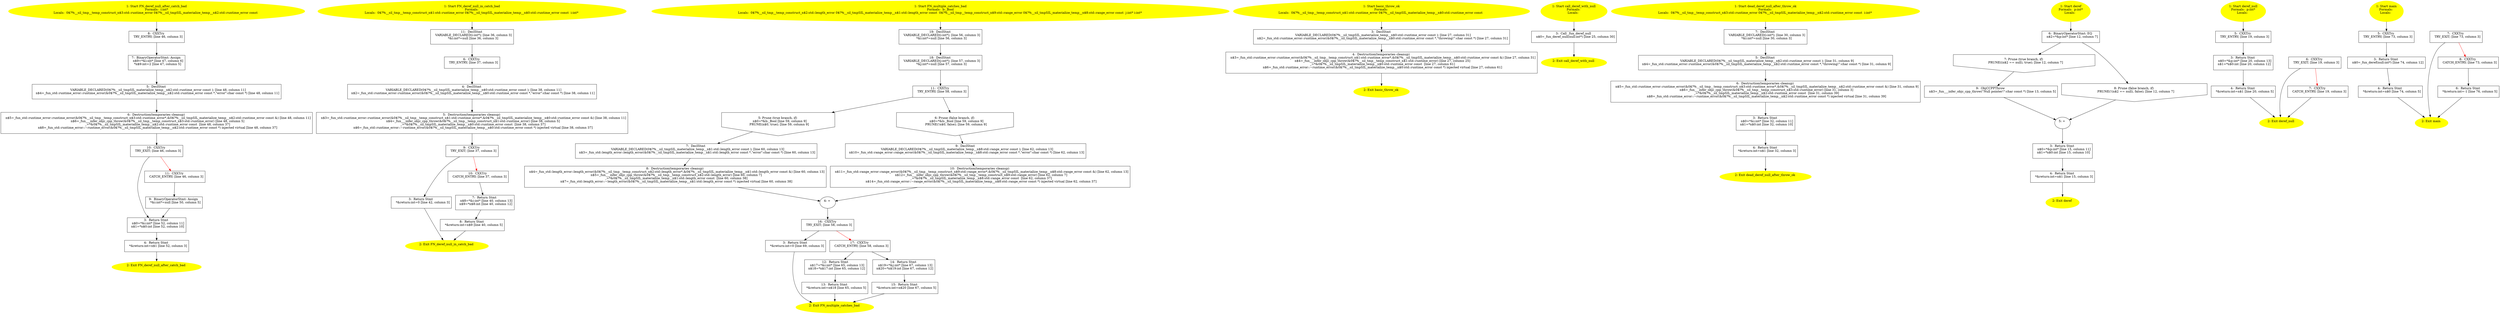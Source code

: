 /* @generated */
digraph cfg {
"FN_deref_null_after_catch_bad#4627123003703707696.43441e3badf1bb571cbe770f9d51a51c_1" [label="1: Start FN_deref_null_after_catch_bad\nFormals:  i:int*\nLocals:  0$?%__sil_tmp__temp_construct_n$3:std::runtime_error 0$?%__sil_tmpSIL_materialize_temp__n$2:std::runtime_error const  \n  " color=yellow style=filled]
	

	 "FN_deref_null_after_catch_bad#4627123003703707696.43441e3badf1bb571cbe770f9d51a51c_1" -> "FN_deref_null_after_catch_bad#4627123003703707696.43441e3badf1bb571cbe770f9d51a51c_8" ;
"FN_deref_null_after_catch_bad#4627123003703707696.43441e3badf1bb571cbe770f9d51a51c_2" [label="2: Exit FN_deref_null_after_catch_bad \n  " color=yellow style=filled]
	

"FN_deref_null_after_catch_bad#4627123003703707696.43441e3badf1bb571cbe770f9d51a51c_3" [label="3:  Return Stmt \n   n$0=*&i:int* [line 52, column 11]\n  n$1=*n$0:int [line 52, column 10]\n " shape="box"]
	

	 "FN_deref_null_after_catch_bad#4627123003703707696.43441e3badf1bb571cbe770f9d51a51c_3" -> "FN_deref_null_after_catch_bad#4627123003703707696.43441e3badf1bb571cbe770f9d51a51c_4" ;
"FN_deref_null_after_catch_bad#4627123003703707696.43441e3badf1bb571cbe770f9d51a51c_4" [label="4:  Return Stmt \n   *&return:int=n$1 [line 52, column 3]\n " shape="box"]
	

	 "FN_deref_null_after_catch_bad#4627123003703707696.43441e3badf1bb571cbe770f9d51a51c_4" -> "FN_deref_null_after_catch_bad#4627123003703707696.43441e3badf1bb571cbe770f9d51a51c_2" ;
"FN_deref_null_after_catch_bad#4627123003703707696.43441e3badf1bb571cbe770f9d51a51c_5" [label="5:  DeclStmt \n   VARIABLE_DECLARED(0$?%__sil_tmpSIL_materialize_temp__n$2:std::runtime_error const ); [line 48, column 11]\n  n$4=_fun_std::runtime_error::runtime_error(&0$?%__sil_tmpSIL_materialize_temp__n$2:std::runtime_error const *,\"error\":char const *) [line 48, column 11]\n " shape="box"]
	

	 "FN_deref_null_after_catch_bad#4627123003703707696.43441e3badf1bb571cbe770f9d51a51c_5" -> "FN_deref_null_after_catch_bad#4627123003703707696.43441e3badf1bb571cbe770f9d51a51c_6" ;
"FN_deref_null_after_catch_bad#4627123003703707696.43441e3badf1bb571cbe770f9d51a51c_6" [label="6:  Destruction(temporaries cleanup) \n   n$5=_fun_std::runtime_error::runtime_error(&0$?%__sil_tmp__temp_construct_n$3:std::runtime_error*,&0$?%__sil_tmpSIL_materialize_temp__n$2:std::runtime_error const &) [line 48, column 11]\n  n$6=_fun___infer_objc_cpp_throw(&0$?%__sil_tmp__temp_construct_n$3:std::runtime_error) [line 48, column 5]\n  _=*&0$?%__sil_tmpSIL_materialize_temp__n$2:std::runtime_error const  [line 48, column 37]\n  n$8=_fun_std::runtime_error::~runtime_error(&0$?%__sil_tmpSIL_materialize_temp__n$2:std::runtime_error const *) injected virtual [line 48, column 37]\n " shape="box"]
	

	 "FN_deref_null_after_catch_bad#4627123003703707696.43441e3badf1bb571cbe770f9d51a51c_6" -> "FN_deref_null_after_catch_bad#4627123003703707696.43441e3badf1bb571cbe770f9d51a51c_10" ;
"FN_deref_null_after_catch_bad#4627123003703707696.43441e3badf1bb571cbe770f9d51a51c_7" [label="7:  BinaryOperatorStmt: Assign \n   n$9=*&i:int* [line 47, column 6]\n  *n$9:int=2 [line 47, column 5]\n " shape="box"]
	

	 "FN_deref_null_after_catch_bad#4627123003703707696.43441e3badf1bb571cbe770f9d51a51c_7" -> "FN_deref_null_after_catch_bad#4627123003703707696.43441e3badf1bb571cbe770f9d51a51c_5" ;
"FN_deref_null_after_catch_bad#4627123003703707696.43441e3badf1bb571cbe770f9d51a51c_8" [label="8:  CXXTry \n   TRY_ENTRY; [line 46, column 3]\n " shape="box"]
	

	 "FN_deref_null_after_catch_bad#4627123003703707696.43441e3badf1bb571cbe770f9d51a51c_8" -> "FN_deref_null_after_catch_bad#4627123003703707696.43441e3badf1bb571cbe770f9d51a51c_7" ;
"FN_deref_null_after_catch_bad#4627123003703707696.43441e3badf1bb571cbe770f9d51a51c_9" [label="9:  BinaryOperatorStmt: Assign \n   *&i:int*=null [line 50, column 5]\n " shape="box"]
	

	 "FN_deref_null_after_catch_bad#4627123003703707696.43441e3badf1bb571cbe770f9d51a51c_9" -> "FN_deref_null_after_catch_bad#4627123003703707696.43441e3badf1bb571cbe770f9d51a51c_3" ;
"FN_deref_null_after_catch_bad#4627123003703707696.43441e3badf1bb571cbe770f9d51a51c_10" [label="10:  CXXTry \n   TRY_EXIT; [line 46, column 3]\n " shape="box"]
	

	 "FN_deref_null_after_catch_bad#4627123003703707696.43441e3badf1bb571cbe770f9d51a51c_10" -> "FN_deref_null_after_catch_bad#4627123003703707696.43441e3badf1bb571cbe770f9d51a51c_3" ;
	 "FN_deref_null_after_catch_bad#4627123003703707696.43441e3badf1bb571cbe770f9d51a51c_10" -> "FN_deref_null_after_catch_bad#4627123003703707696.43441e3badf1bb571cbe770f9d51a51c_11" [color="red" ];
"FN_deref_null_after_catch_bad#4627123003703707696.43441e3badf1bb571cbe770f9d51a51c_11" [label="11:  CXXTry \n   CATCH_ENTRY; [line 46, column 3]\n " shape="box"]
	

	 "FN_deref_null_after_catch_bad#4627123003703707696.43441e3badf1bb571cbe770f9d51a51c_11" -> "FN_deref_null_after_catch_bad#4627123003703707696.43441e3badf1bb571cbe770f9d51a51c_9" ;
"FN_deref_null_in_catch_bad#9297890526029657977.c83eec7c9ab8ce2e38ddbc08f8c3dfeb_1" [label="1: Start FN_deref_null_in_catch_bad\nFormals: \nLocals:  0$?%__sil_tmp__temp_construct_n$1:std::runtime_error 0$?%__sil_tmpSIL_materialize_temp__n$0:std::runtime_error const  i:int* \n  " color=yellow style=filled]
	

	 "FN_deref_null_in_catch_bad#9297890526029657977.c83eec7c9ab8ce2e38ddbc08f8c3dfeb_1" -> "FN_deref_null_in_catch_bad#9297890526029657977.c83eec7c9ab8ce2e38ddbc08f8c3dfeb_11" ;
"FN_deref_null_in_catch_bad#9297890526029657977.c83eec7c9ab8ce2e38ddbc08f8c3dfeb_2" [label="2: Exit FN_deref_null_in_catch_bad \n  " color=yellow style=filled]
	

"FN_deref_null_in_catch_bad#9297890526029657977.c83eec7c9ab8ce2e38ddbc08f8c3dfeb_3" [label="3:  Return Stmt \n   *&return:int=0 [line 42, column 3]\n " shape="box"]
	

	 "FN_deref_null_in_catch_bad#9297890526029657977.c83eec7c9ab8ce2e38ddbc08f8c3dfeb_3" -> "FN_deref_null_in_catch_bad#9297890526029657977.c83eec7c9ab8ce2e38ddbc08f8c3dfeb_2" ;
"FN_deref_null_in_catch_bad#9297890526029657977.c83eec7c9ab8ce2e38ddbc08f8c3dfeb_4" [label="4:  DeclStmt \n   VARIABLE_DECLARED(0$?%__sil_tmpSIL_materialize_temp__n$0:std::runtime_error const ); [line 38, column 11]\n  n$2=_fun_std::runtime_error::runtime_error(&0$?%__sil_tmpSIL_materialize_temp__n$0:std::runtime_error const *,\"error\":char const *) [line 38, column 11]\n " shape="box"]
	

	 "FN_deref_null_in_catch_bad#9297890526029657977.c83eec7c9ab8ce2e38ddbc08f8c3dfeb_4" -> "FN_deref_null_in_catch_bad#9297890526029657977.c83eec7c9ab8ce2e38ddbc08f8c3dfeb_5" ;
"FN_deref_null_in_catch_bad#9297890526029657977.c83eec7c9ab8ce2e38ddbc08f8c3dfeb_5" [label="5:  Destruction(temporaries cleanup) \n   n$3=_fun_std::runtime_error::runtime_error(&0$?%__sil_tmp__temp_construct_n$1:std::runtime_error*,&0$?%__sil_tmpSIL_materialize_temp__n$0:std::runtime_error const &) [line 38, column 11]\n  n$4=_fun___infer_objc_cpp_throw(&0$?%__sil_tmp__temp_construct_n$1:std::runtime_error) [line 38, column 5]\n  _=*&0$?%__sil_tmpSIL_materialize_temp__n$0:std::runtime_error const  [line 38, column 37]\n  n$6=_fun_std::runtime_error::~runtime_error(&0$?%__sil_tmpSIL_materialize_temp__n$0:std::runtime_error const *) injected virtual [line 38, column 37]\n " shape="box"]
	

	 "FN_deref_null_in_catch_bad#9297890526029657977.c83eec7c9ab8ce2e38ddbc08f8c3dfeb_5" -> "FN_deref_null_in_catch_bad#9297890526029657977.c83eec7c9ab8ce2e38ddbc08f8c3dfeb_9" ;
"FN_deref_null_in_catch_bad#9297890526029657977.c83eec7c9ab8ce2e38ddbc08f8c3dfeb_6" [label="6:  CXXTry \n   TRY_ENTRY; [line 37, column 3]\n " shape="box"]
	

	 "FN_deref_null_in_catch_bad#9297890526029657977.c83eec7c9ab8ce2e38ddbc08f8c3dfeb_6" -> "FN_deref_null_in_catch_bad#9297890526029657977.c83eec7c9ab8ce2e38ddbc08f8c3dfeb_4" ;
"FN_deref_null_in_catch_bad#9297890526029657977.c83eec7c9ab8ce2e38ddbc08f8c3dfeb_7" [label="7:  Return Stmt \n   n$8=*&i:int* [line 40, column 13]\n  n$9=*n$8:int [line 40, column 12]\n " shape="box"]
	

	 "FN_deref_null_in_catch_bad#9297890526029657977.c83eec7c9ab8ce2e38ddbc08f8c3dfeb_7" -> "FN_deref_null_in_catch_bad#9297890526029657977.c83eec7c9ab8ce2e38ddbc08f8c3dfeb_8" ;
"FN_deref_null_in_catch_bad#9297890526029657977.c83eec7c9ab8ce2e38ddbc08f8c3dfeb_8" [label="8:  Return Stmt \n   *&return:int=n$9 [line 40, column 5]\n " shape="box"]
	

	 "FN_deref_null_in_catch_bad#9297890526029657977.c83eec7c9ab8ce2e38ddbc08f8c3dfeb_8" -> "FN_deref_null_in_catch_bad#9297890526029657977.c83eec7c9ab8ce2e38ddbc08f8c3dfeb_2" ;
"FN_deref_null_in_catch_bad#9297890526029657977.c83eec7c9ab8ce2e38ddbc08f8c3dfeb_9" [label="9:  CXXTry \n   TRY_EXIT; [line 37, column 3]\n " shape="box"]
	

	 "FN_deref_null_in_catch_bad#9297890526029657977.c83eec7c9ab8ce2e38ddbc08f8c3dfeb_9" -> "FN_deref_null_in_catch_bad#9297890526029657977.c83eec7c9ab8ce2e38ddbc08f8c3dfeb_3" ;
	 "FN_deref_null_in_catch_bad#9297890526029657977.c83eec7c9ab8ce2e38ddbc08f8c3dfeb_9" -> "FN_deref_null_in_catch_bad#9297890526029657977.c83eec7c9ab8ce2e38ddbc08f8c3dfeb_10" [color="red" ];
"FN_deref_null_in_catch_bad#9297890526029657977.c83eec7c9ab8ce2e38ddbc08f8c3dfeb_10" [label="10:  CXXTry \n   CATCH_ENTRY; [line 37, column 3]\n " shape="box"]
	

	 "FN_deref_null_in_catch_bad#9297890526029657977.c83eec7c9ab8ce2e38ddbc08f8c3dfeb_10" -> "FN_deref_null_in_catch_bad#9297890526029657977.c83eec7c9ab8ce2e38ddbc08f8c3dfeb_7" ;
"FN_deref_null_in_catch_bad#9297890526029657977.c83eec7c9ab8ce2e38ddbc08f8c3dfeb_11" [label="11:  DeclStmt \n   VARIABLE_DECLARED(i:int*); [line 36, column 3]\n  *&i:int*=null [line 36, column 3]\n " shape="box"]
	

	 "FN_deref_null_in_catch_bad#9297890526029657977.c83eec7c9ab8ce2e38ddbc08f8c3dfeb_11" -> "FN_deref_null_in_catch_bad#9297890526029657977.c83eec7c9ab8ce2e38ddbc08f8c3dfeb_6" ;
"FN_multiple_catches_bad#4595182522053295670.680a793e449c2d7439ff6441ca69fa98_1" [label="1: Start FN_multiple_catches_bad\nFormals:  b:_Bool\nLocals:  0$?%__sil_tmp__temp_construct_n$2:std::length_error 0$?%__sil_tmpSIL_materialize_temp__n$1:std::length_error const  0$?%__sil_tmp__temp_construct_n$9:std::range_error 0$?%__sil_tmpSIL_materialize_temp__n$8:std::range_error const  j:int* i:int* \n  " color=yellow style=filled]
	

	 "FN_multiple_catches_bad#4595182522053295670.680a793e449c2d7439ff6441ca69fa98_1" -> "FN_multiple_catches_bad#4595182522053295670.680a793e449c2d7439ff6441ca69fa98_19" ;
"FN_multiple_catches_bad#4595182522053295670.680a793e449c2d7439ff6441ca69fa98_2" [label="2: Exit FN_multiple_catches_bad \n  " color=yellow style=filled]
	

"FN_multiple_catches_bad#4595182522053295670.680a793e449c2d7439ff6441ca69fa98_3" [label="3:  Return Stmt \n   *&return:int=0 [line 69, column 3]\n " shape="box"]
	

	 "FN_multiple_catches_bad#4595182522053295670.680a793e449c2d7439ff6441ca69fa98_3" -> "FN_multiple_catches_bad#4595182522053295670.680a793e449c2d7439ff6441ca69fa98_2" ;
"FN_multiple_catches_bad#4595182522053295670.680a793e449c2d7439ff6441ca69fa98_4" [label="4: + \n  " ]
	

	 "FN_multiple_catches_bad#4595182522053295670.680a793e449c2d7439ff6441ca69fa98_4" -> "FN_multiple_catches_bad#4595182522053295670.680a793e449c2d7439ff6441ca69fa98_16" ;
"FN_multiple_catches_bad#4595182522053295670.680a793e449c2d7439ff6441ca69fa98_5" [label="5: Prune (true branch, if) \n   n$0=*&b:_Bool [line 59, column 9]\n  PRUNE(n$0, true); [line 59, column 9]\n " shape="invhouse"]
	

	 "FN_multiple_catches_bad#4595182522053295670.680a793e449c2d7439ff6441ca69fa98_5" -> "FN_multiple_catches_bad#4595182522053295670.680a793e449c2d7439ff6441ca69fa98_7" ;
"FN_multiple_catches_bad#4595182522053295670.680a793e449c2d7439ff6441ca69fa98_6" [label="6: Prune (false branch, if) \n   n$0=*&b:_Bool [line 59, column 9]\n  PRUNE(!n$0, false); [line 59, column 9]\n " shape="invhouse"]
	

	 "FN_multiple_catches_bad#4595182522053295670.680a793e449c2d7439ff6441ca69fa98_6" -> "FN_multiple_catches_bad#4595182522053295670.680a793e449c2d7439ff6441ca69fa98_9" ;
"FN_multiple_catches_bad#4595182522053295670.680a793e449c2d7439ff6441ca69fa98_7" [label="7:  DeclStmt \n   VARIABLE_DECLARED(0$?%__sil_tmpSIL_materialize_temp__n$1:std::length_error const ); [line 60, column 13]\n  n$3=_fun_std::length_error::length_error(&0$?%__sil_tmpSIL_materialize_temp__n$1:std::length_error const *,\"error\":char const *) [line 60, column 13]\n " shape="box"]
	

	 "FN_multiple_catches_bad#4595182522053295670.680a793e449c2d7439ff6441ca69fa98_7" -> "FN_multiple_catches_bad#4595182522053295670.680a793e449c2d7439ff6441ca69fa98_8" ;
"FN_multiple_catches_bad#4595182522053295670.680a793e449c2d7439ff6441ca69fa98_8" [label="8:  Destruction(temporaries cleanup) \n   n$4=_fun_std::length_error::length_error(&0$?%__sil_tmp__temp_construct_n$2:std::length_error*,&0$?%__sil_tmpSIL_materialize_temp__n$1:std::length_error const &) [line 60, column 13]\n  n$5=_fun___infer_objc_cpp_throw(&0$?%__sil_tmp__temp_construct_n$2:std::length_error) [line 60, column 7]\n  _=*&0$?%__sil_tmpSIL_materialize_temp__n$1:std::length_error const  [line 60, column 38]\n  n$7=_fun_std::length_error::~length_error(&0$?%__sil_tmpSIL_materialize_temp__n$1:std::length_error const *) injected virtual [line 60, column 38]\n " shape="box"]
	

	 "FN_multiple_catches_bad#4595182522053295670.680a793e449c2d7439ff6441ca69fa98_8" -> "FN_multiple_catches_bad#4595182522053295670.680a793e449c2d7439ff6441ca69fa98_4" ;
"FN_multiple_catches_bad#4595182522053295670.680a793e449c2d7439ff6441ca69fa98_9" [label="9:  DeclStmt \n   VARIABLE_DECLARED(0$?%__sil_tmpSIL_materialize_temp__n$8:std::range_error const ); [line 62, column 13]\n  n$10=_fun_std::range_error::range_error(&0$?%__sil_tmpSIL_materialize_temp__n$8:std::range_error const *,\"error\":char const *) [line 62, column 13]\n " shape="box"]
	

	 "FN_multiple_catches_bad#4595182522053295670.680a793e449c2d7439ff6441ca69fa98_9" -> "FN_multiple_catches_bad#4595182522053295670.680a793e449c2d7439ff6441ca69fa98_10" ;
"FN_multiple_catches_bad#4595182522053295670.680a793e449c2d7439ff6441ca69fa98_10" [label="10:  Destruction(temporaries cleanup) \n   n$11=_fun_std::range_error::range_error(&0$?%__sil_tmp__temp_construct_n$9:std::range_error*,&0$?%__sil_tmpSIL_materialize_temp__n$8:std::range_error const &) [line 62, column 13]\n  n$12=_fun___infer_objc_cpp_throw(&0$?%__sil_tmp__temp_construct_n$9:std::range_error) [line 62, column 7]\n  _=*&0$?%__sil_tmpSIL_materialize_temp__n$8:std::range_error const  [line 62, column 37]\n  n$14=_fun_std::range_error::~range_error(&0$?%__sil_tmpSIL_materialize_temp__n$8:std::range_error const *) injected virtual [line 62, column 37]\n " shape="box"]
	

	 "FN_multiple_catches_bad#4595182522053295670.680a793e449c2d7439ff6441ca69fa98_10" -> "FN_multiple_catches_bad#4595182522053295670.680a793e449c2d7439ff6441ca69fa98_4" ;
"FN_multiple_catches_bad#4595182522053295670.680a793e449c2d7439ff6441ca69fa98_11" [label="11:  CXXTry \n   TRY_ENTRY; [line 58, column 3]\n " shape="box"]
	

	 "FN_multiple_catches_bad#4595182522053295670.680a793e449c2d7439ff6441ca69fa98_11" -> "FN_multiple_catches_bad#4595182522053295670.680a793e449c2d7439ff6441ca69fa98_5" ;
	 "FN_multiple_catches_bad#4595182522053295670.680a793e449c2d7439ff6441ca69fa98_11" -> "FN_multiple_catches_bad#4595182522053295670.680a793e449c2d7439ff6441ca69fa98_6" ;
"FN_multiple_catches_bad#4595182522053295670.680a793e449c2d7439ff6441ca69fa98_12" [label="12:  Return Stmt \n   n$17=*&i:int* [line 65, column 13]\n  n$18=*n$17:int [line 65, column 12]\n " shape="box"]
	

	 "FN_multiple_catches_bad#4595182522053295670.680a793e449c2d7439ff6441ca69fa98_12" -> "FN_multiple_catches_bad#4595182522053295670.680a793e449c2d7439ff6441ca69fa98_13" ;
"FN_multiple_catches_bad#4595182522053295670.680a793e449c2d7439ff6441ca69fa98_13" [label="13:  Return Stmt \n   *&return:int=n$18 [line 65, column 5]\n " shape="box"]
	

	 "FN_multiple_catches_bad#4595182522053295670.680a793e449c2d7439ff6441ca69fa98_13" -> "FN_multiple_catches_bad#4595182522053295670.680a793e449c2d7439ff6441ca69fa98_2" ;
"FN_multiple_catches_bad#4595182522053295670.680a793e449c2d7439ff6441ca69fa98_14" [label="14:  Return Stmt \n   n$19=*&j:int* [line 67, column 13]\n  n$20=*n$19:int [line 67, column 12]\n " shape="box"]
	

	 "FN_multiple_catches_bad#4595182522053295670.680a793e449c2d7439ff6441ca69fa98_14" -> "FN_multiple_catches_bad#4595182522053295670.680a793e449c2d7439ff6441ca69fa98_15" ;
"FN_multiple_catches_bad#4595182522053295670.680a793e449c2d7439ff6441ca69fa98_15" [label="15:  Return Stmt \n   *&return:int=n$20 [line 67, column 5]\n " shape="box"]
	

	 "FN_multiple_catches_bad#4595182522053295670.680a793e449c2d7439ff6441ca69fa98_15" -> "FN_multiple_catches_bad#4595182522053295670.680a793e449c2d7439ff6441ca69fa98_2" ;
"FN_multiple_catches_bad#4595182522053295670.680a793e449c2d7439ff6441ca69fa98_16" [label="16:  CXXTry \n   TRY_EXIT; [line 58, column 3]\n " shape="box"]
	

	 "FN_multiple_catches_bad#4595182522053295670.680a793e449c2d7439ff6441ca69fa98_16" -> "FN_multiple_catches_bad#4595182522053295670.680a793e449c2d7439ff6441ca69fa98_3" ;
	 "FN_multiple_catches_bad#4595182522053295670.680a793e449c2d7439ff6441ca69fa98_16" -> "FN_multiple_catches_bad#4595182522053295670.680a793e449c2d7439ff6441ca69fa98_17" [color="red" ];
"FN_multiple_catches_bad#4595182522053295670.680a793e449c2d7439ff6441ca69fa98_17" [label="17:  CXXTry \n   CATCH_ENTRY; [line 58, column 3]\n " shape="box"]
	

	 "FN_multiple_catches_bad#4595182522053295670.680a793e449c2d7439ff6441ca69fa98_17" -> "FN_multiple_catches_bad#4595182522053295670.680a793e449c2d7439ff6441ca69fa98_14" ;
	 "FN_multiple_catches_bad#4595182522053295670.680a793e449c2d7439ff6441ca69fa98_17" -> "FN_multiple_catches_bad#4595182522053295670.680a793e449c2d7439ff6441ca69fa98_12" ;
"FN_multiple_catches_bad#4595182522053295670.680a793e449c2d7439ff6441ca69fa98_18" [label="18:  DeclStmt \n   VARIABLE_DECLARED(j:int*); [line 57, column 3]\n  *&j:int*=null [line 57, column 3]\n " shape="box"]
	

	 "FN_multiple_catches_bad#4595182522053295670.680a793e449c2d7439ff6441ca69fa98_18" -> "FN_multiple_catches_bad#4595182522053295670.680a793e449c2d7439ff6441ca69fa98_11" ;
"FN_multiple_catches_bad#4595182522053295670.680a793e449c2d7439ff6441ca69fa98_19" [label="19:  DeclStmt \n   VARIABLE_DECLARED(i:int*); [line 56, column 3]\n  *&i:int*=null [line 56, column 3]\n " shape="box"]
	

	 "FN_multiple_catches_bad#4595182522053295670.680a793e449c2d7439ff6441ca69fa98_19" -> "FN_multiple_catches_bad#4595182522053295670.680a793e449c2d7439ff6441ca69fa98_18" ;
"basic_throw_ok#10529188890980782893.c9e1b8dd080b2621cfca65612331859d_1" [label="1: Start basic_throw_ok\nFormals: \nLocals:  0$?%__sil_tmp__temp_construct_n$1:std::runtime_error 0$?%__sil_tmpSIL_materialize_temp__n$0:std::runtime_error const  \n  " color=yellow style=filled]
	

	 "basic_throw_ok#10529188890980782893.c9e1b8dd080b2621cfca65612331859d_1" -> "basic_throw_ok#10529188890980782893.c9e1b8dd080b2621cfca65612331859d_3" ;
"basic_throw_ok#10529188890980782893.c9e1b8dd080b2621cfca65612331859d_2" [label="2: Exit basic_throw_ok \n  " color=yellow style=filled]
	

"basic_throw_ok#10529188890980782893.c9e1b8dd080b2621cfca65612331859d_3" [label="3:  DeclStmt \n   VARIABLE_DECLARED(0$?%__sil_tmpSIL_materialize_temp__n$0:std::runtime_error const ); [line 27, column 31]\n  n$2=_fun_std::runtime_error::runtime_error(&0$?%__sil_tmpSIL_materialize_temp__n$0:std::runtime_error const *,\"throwing!\":char const *) [line 27, column 31]\n " shape="box"]
	

	 "basic_throw_ok#10529188890980782893.c9e1b8dd080b2621cfca65612331859d_3" -> "basic_throw_ok#10529188890980782893.c9e1b8dd080b2621cfca65612331859d_4" ;
"basic_throw_ok#10529188890980782893.c9e1b8dd080b2621cfca65612331859d_4" [label="4:  Destruction(temporaries cleanup) \n   n$3=_fun_std::runtime_error::runtime_error(&0$?%__sil_tmp__temp_construct_n$1:std::runtime_error*,&0$?%__sil_tmpSIL_materialize_temp__n$0:std::runtime_error const &) [line 27, column 31]\n  n$4=_fun___infer_objc_cpp_throw(&0$?%__sil_tmp__temp_construct_n$1:std::runtime_error) [line 27, column 25]\n  _=*&0$?%__sil_tmpSIL_materialize_temp__n$0:std::runtime_error const  [line 27, column 61]\n  n$6=_fun_std::runtime_error::~runtime_error(&0$?%__sil_tmpSIL_materialize_temp__n$0:std::runtime_error const *) injected virtual [line 27, column 61]\n " shape="box"]
	

	 "basic_throw_ok#10529188890980782893.c9e1b8dd080b2621cfca65612331859d_4" -> "basic_throw_ok#10529188890980782893.c9e1b8dd080b2621cfca65612331859d_2" ;
"call_deref_with_null#4611966425999531792.6346543307e9a799421a89e451b917c2_1" [label="1: Start call_deref_with_null\nFormals: \nLocals:  \n  " color=yellow style=filled]
	

	 "call_deref_with_null#4611966425999531792.6346543307e9a799421a89e451b917c2_1" -> "call_deref_with_null#4611966425999531792.6346543307e9a799421a89e451b917c2_3" ;
"call_deref_with_null#4611966425999531792.6346543307e9a799421a89e451b917c2_2" [label="2: Exit call_deref_with_null \n  " color=yellow style=filled]
	

"call_deref_with_null#4611966425999531792.6346543307e9a799421a89e451b917c2_3" [label="3:  Call _fun_deref_null \n   n$0=_fun_deref_null(null:int*) [line 25, column 30]\n " shape="box"]
	

	 "call_deref_with_null#4611966425999531792.6346543307e9a799421a89e451b917c2_3" -> "call_deref_with_null#4611966425999531792.6346543307e9a799421a89e451b917c2_2" ;
"dead_deref_null_after_throw_ok#12025371096822526715.42d41c040f3a321bb94f60bf7b55d001_1" [label="1: Start dead_deref_null_after_throw_ok\nFormals: \nLocals:  0$?%__sil_tmp__temp_construct_n$3:std::runtime_error 0$?%__sil_tmpSIL_materialize_temp__n$2:std::runtime_error const  i:int* \n  " color=yellow style=filled]
	

	 "dead_deref_null_after_throw_ok#12025371096822526715.42d41c040f3a321bb94f60bf7b55d001_1" -> "dead_deref_null_after_throw_ok#12025371096822526715.42d41c040f3a321bb94f60bf7b55d001_7" ;
"dead_deref_null_after_throw_ok#12025371096822526715.42d41c040f3a321bb94f60bf7b55d001_2" [label="2: Exit dead_deref_null_after_throw_ok \n  " color=yellow style=filled]
	

"dead_deref_null_after_throw_ok#12025371096822526715.42d41c040f3a321bb94f60bf7b55d001_3" [label="3:  Return Stmt \n   n$0=*&i:int* [line 32, column 11]\n  n$1=*n$0:int [line 32, column 10]\n " shape="box"]
	

	 "dead_deref_null_after_throw_ok#12025371096822526715.42d41c040f3a321bb94f60bf7b55d001_3" -> "dead_deref_null_after_throw_ok#12025371096822526715.42d41c040f3a321bb94f60bf7b55d001_4" ;
"dead_deref_null_after_throw_ok#12025371096822526715.42d41c040f3a321bb94f60bf7b55d001_4" [label="4:  Return Stmt \n   *&return:int=n$1 [line 32, column 3]\n " shape="box"]
	

	 "dead_deref_null_after_throw_ok#12025371096822526715.42d41c040f3a321bb94f60bf7b55d001_4" -> "dead_deref_null_after_throw_ok#12025371096822526715.42d41c040f3a321bb94f60bf7b55d001_2" ;
"dead_deref_null_after_throw_ok#12025371096822526715.42d41c040f3a321bb94f60bf7b55d001_5" [label="5:  DeclStmt \n   VARIABLE_DECLARED(0$?%__sil_tmpSIL_materialize_temp__n$2:std::runtime_error const ); [line 31, column 9]\n  n$4=_fun_std::runtime_error::runtime_error(&0$?%__sil_tmpSIL_materialize_temp__n$2:std::runtime_error const *,\"throwing!\":char const *) [line 31, column 9]\n " shape="box"]
	

	 "dead_deref_null_after_throw_ok#12025371096822526715.42d41c040f3a321bb94f60bf7b55d001_5" -> "dead_deref_null_after_throw_ok#12025371096822526715.42d41c040f3a321bb94f60bf7b55d001_6" ;
"dead_deref_null_after_throw_ok#12025371096822526715.42d41c040f3a321bb94f60bf7b55d001_6" [label="6:  Destruction(temporaries cleanup) \n   n$5=_fun_std::runtime_error::runtime_error(&0$?%__sil_tmp__temp_construct_n$3:std::runtime_error*,&0$?%__sil_tmpSIL_materialize_temp__n$2:std::runtime_error const &) [line 31, column 9]\n  n$6=_fun___infer_objc_cpp_throw(&0$?%__sil_tmp__temp_construct_n$3:std::runtime_error) [line 31, column 3]\n  _=*&0$?%__sil_tmpSIL_materialize_temp__n$2:std::runtime_error const  [line 31, column 39]\n  n$8=_fun_std::runtime_error::~runtime_error(&0$?%__sil_tmpSIL_materialize_temp__n$2:std::runtime_error const *) injected virtual [line 31, column 39]\n " shape="box"]
	

	 "dead_deref_null_after_throw_ok#12025371096822526715.42d41c040f3a321bb94f60bf7b55d001_6" -> "dead_deref_null_after_throw_ok#12025371096822526715.42d41c040f3a321bb94f60bf7b55d001_3" ;
"dead_deref_null_after_throw_ok#12025371096822526715.42d41c040f3a321bb94f60bf7b55d001_7" [label="7:  DeclStmt \n   VARIABLE_DECLARED(i:int*); [line 30, column 3]\n  *&i:int*=null [line 30, column 3]\n " shape="box"]
	

	 "dead_deref_null_after_throw_ok#12025371096822526715.42d41c040f3a321bb94f60bf7b55d001_7" -> "dead_deref_null_after_throw_ok#12025371096822526715.42d41c040f3a321bb94f60bf7b55d001_5" ;
"deref#13506892413034678690.824465c4193ad2288eb512b1083edab3_1" [label="1: Start deref\nFormals:  p:int*\nLocals:  \n  " color=yellow style=filled]
	

	 "deref#13506892413034678690.824465c4193ad2288eb512b1083edab3_1" -> "deref#13506892413034678690.824465c4193ad2288eb512b1083edab3_6" ;
"deref#13506892413034678690.824465c4193ad2288eb512b1083edab3_2" [label="2: Exit deref \n  " color=yellow style=filled]
	

"deref#13506892413034678690.824465c4193ad2288eb512b1083edab3_3" [label="3:  Return Stmt \n   n$0=*&p:int* [line 15, column 11]\n  n$1=*n$0:int [line 15, column 10]\n " shape="box"]
	

	 "deref#13506892413034678690.824465c4193ad2288eb512b1083edab3_3" -> "deref#13506892413034678690.824465c4193ad2288eb512b1083edab3_4" ;
"deref#13506892413034678690.824465c4193ad2288eb512b1083edab3_4" [label="4:  Return Stmt \n   *&return:int=n$1 [line 15, column 3]\n " shape="box"]
	

	 "deref#13506892413034678690.824465c4193ad2288eb512b1083edab3_4" -> "deref#13506892413034678690.824465c4193ad2288eb512b1083edab3_2" ;
"deref#13506892413034678690.824465c4193ad2288eb512b1083edab3_5" [label="5: + \n  " ]
	

	 "deref#13506892413034678690.824465c4193ad2288eb512b1083edab3_5" -> "deref#13506892413034678690.824465c4193ad2288eb512b1083edab3_3" ;
"deref#13506892413034678690.824465c4193ad2288eb512b1083edab3_6" [label="6:  BinaryOperatorStmt: EQ \n   n$2=*&p:int* [line 12, column 7]\n " shape="box"]
	

	 "deref#13506892413034678690.824465c4193ad2288eb512b1083edab3_6" -> "deref#13506892413034678690.824465c4193ad2288eb512b1083edab3_7" ;
	 "deref#13506892413034678690.824465c4193ad2288eb512b1083edab3_6" -> "deref#13506892413034678690.824465c4193ad2288eb512b1083edab3_8" ;
"deref#13506892413034678690.824465c4193ad2288eb512b1083edab3_7" [label="7: Prune (true branch, if) \n   PRUNE((n$2 == null), true); [line 12, column 7]\n " shape="invhouse"]
	

	 "deref#13506892413034678690.824465c4193ad2288eb512b1083edab3_7" -> "deref#13506892413034678690.824465c4193ad2288eb512b1083edab3_9" ;
"deref#13506892413034678690.824465c4193ad2288eb512b1083edab3_8" [label="8: Prune (false branch, if) \n   PRUNE(!(n$2 == null), false); [line 12, column 7]\n " shape="invhouse"]
	

	 "deref#13506892413034678690.824465c4193ad2288eb512b1083edab3_8" -> "deref#13506892413034678690.824465c4193ad2288eb512b1083edab3_5" ;
"deref#13506892413034678690.824465c4193ad2288eb512b1083edab3_9" [label="9:  ObjCCPPThrow \n   n$3=_fun___infer_objc_cpp_throw(\"Null pointer!\":char const *) [line 13, column 5]\n " shape="box"]
	

	 "deref#13506892413034678690.824465c4193ad2288eb512b1083edab3_9" -> "deref#13506892413034678690.824465c4193ad2288eb512b1083edab3_5" ;
"deref_null#11536394632240553702.ea4eed042da22ab7ceb619ec1b7f73bb_1" [label="1: Start deref_null\nFormals:  p:int*\nLocals:  \n  " color=yellow style=filled]
	

	 "deref_null#11536394632240553702.ea4eed042da22ab7ceb619ec1b7f73bb_1" -> "deref_null#11536394632240553702.ea4eed042da22ab7ceb619ec1b7f73bb_5" ;
"deref_null#11536394632240553702.ea4eed042da22ab7ceb619ec1b7f73bb_2" [label="2: Exit deref_null \n  " color=yellow style=filled]
	

"deref_null#11536394632240553702.ea4eed042da22ab7ceb619ec1b7f73bb_3" [label="3:  Return Stmt \n   n$0=*&p:int* [line 20, column 13]\n  n$1=*n$0:int [line 20, column 12]\n " shape="box"]
	

	 "deref_null#11536394632240553702.ea4eed042da22ab7ceb619ec1b7f73bb_3" -> "deref_null#11536394632240553702.ea4eed042da22ab7ceb619ec1b7f73bb_4" ;
"deref_null#11536394632240553702.ea4eed042da22ab7ceb619ec1b7f73bb_4" [label="4:  Return Stmt \n   *&return:int=n$1 [line 20, column 5]\n " shape="box"]
	

	 "deref_null#11536394632240553702.ea4eed042da22ab7ceb619ec1b7f73bb_4" -> "deref_null#11536394632240553702.ea4eed042da22ab7ceb619ec1b7f73bb_2" ;
"deref_null#11536394632240553702.ea4eed042da22ab7ceb619ec1b7f73bb_5" [label="5:  CXXTry \n   TRY_ENTRY; [line 19, column 3]\n " shape="box"]
	

	 "deref_null#11536394632240553702.ea4eed042da22ab7ceb619ec1b7f73bb_5" -> "deref_null#11536394632240553702.ea4eed042da22ab7ceb619ec1b7f73bb_3" ;
"deref_null#11536394632240553702.ea4eed042da22ab7ceb619ec1b7f73bb_6" [label="6:  CXXTry \n   TRY_EXIT; [line 19, column 3]\n " shape="box"]
	

	 "deref_null#11536394632240553702.ea4eed042da22ab7ceb619ec1b7f73bb_6" -> "deref_null#11536394632240553702.ea4eed042da22ab7ceb619ec1b7f73bb_2" ;
	 "deref_null#11536394632240553702.ea4eed042da22ab7ceb619ec1b7f73bb_6" -> "deref_null#11536394632240553702.ea4eed042da22ab7ceb619ec1b7f73bb_7" [color="red" ];
"deref_null#11536394632240553702.ea4eed042da22ab7ceb619ec1b7f73bb_7" [label="7:  CXXTry \n   CATCH_ENTRY; [line 19, column 3]\n " shape="box"]
	

	 "deref_null#11536394632240553702.ea4eed042da22ab7ceb619ec1b7f73bb_7" -> "deref_null#11536394632240553702.ea4eed042da22ab7ceb619ec1b7f73bb_2" ;
"main.fad58de7366495db4650cfefac2fcd61_1" [label="1: Start main\nFormals: \nLocals:  \n  " color=yellow style=filled]
	

	 "main.fad58de7366495db4650cfefac2fcd61_1" -> "main.fad58de7366495db4650cfefac2fcd61_5" ;
"main.fad58de7366495db4650cfefac2fcd61_2" [label="2: Exit main \n  " color=yellow style=filled]
	

"main.fad58de7366495db4650cfefac2fcd61_3" [label="3:  Return Stmt \n   n$0=_fun_deref(null:int*) [line 74, column 12]\n " shape="box"]
	

	 "main.fad58de7366495db4650cfefac2fcd61_3" -> "main.fad58de7366495db4650cfefac2fcd61_4" ;
"main.fad58de7366495db4650cfefac2fcd61_4" [label="4:  Return Stmt \n   *&return:int=n$0 [line 74, column 5]\n " shape="box"]
	

	 "main.fad58de7366495db4650cfefac2fcd61_4" -> "main.fad58de7366495db4650cfefac2fcd61_2" ;
"main.fad58de7366495db4650cfefac2fcd61_5" [label="5:  CXXTry \n   TRY_ENTRY; [line 73, column 3]\n " shape="box"]
	

	 "main.fad58de7366495db4650cfefac2fcd61_5" -> "main.fad58de7366495db4650cfefac2fcd61_3" ;
"main.fad58de7366495db4650cfefac2fcd61_6" [label="6:  Return Stmt \n   *&return:int=-1 [line 76, column 5]\n " shape="box"]
	

	 "main.fad58de7366495db4650cfefac2fcd61_6" -> "main.fad58de7366495db4650cfefac2fcd61_2" ;
"main.fad58de7366495db4650cfefac2fcd61_7" [label="7:  CXXTry \n   TRY_EXIT; [line 73, column 3]\n " shape="box"]
	

	 "main.fad58de7366495db4650cfefac2fcd61_7" -> "main.fad58de7366495db4650cfefac2fcd61_2" ;
	 "main.fad58de7366495db4650cfefac2fcd61_7" -> "main.fad58de7366495db4650cfefac2fcd61_8" [color="red" ];
"main.fad58de7366495db4650cfefac2fcd61_8" [label="8:  CXXTry \n   CATCH_ENTRY; [line 73, column 3]\n " shape="box"]
	

	 "main.fad58de7366495db4650cfefac2fcd61_8" -> "main.fad58de7366495db4650cfefac2fcd61_6" ;
}
